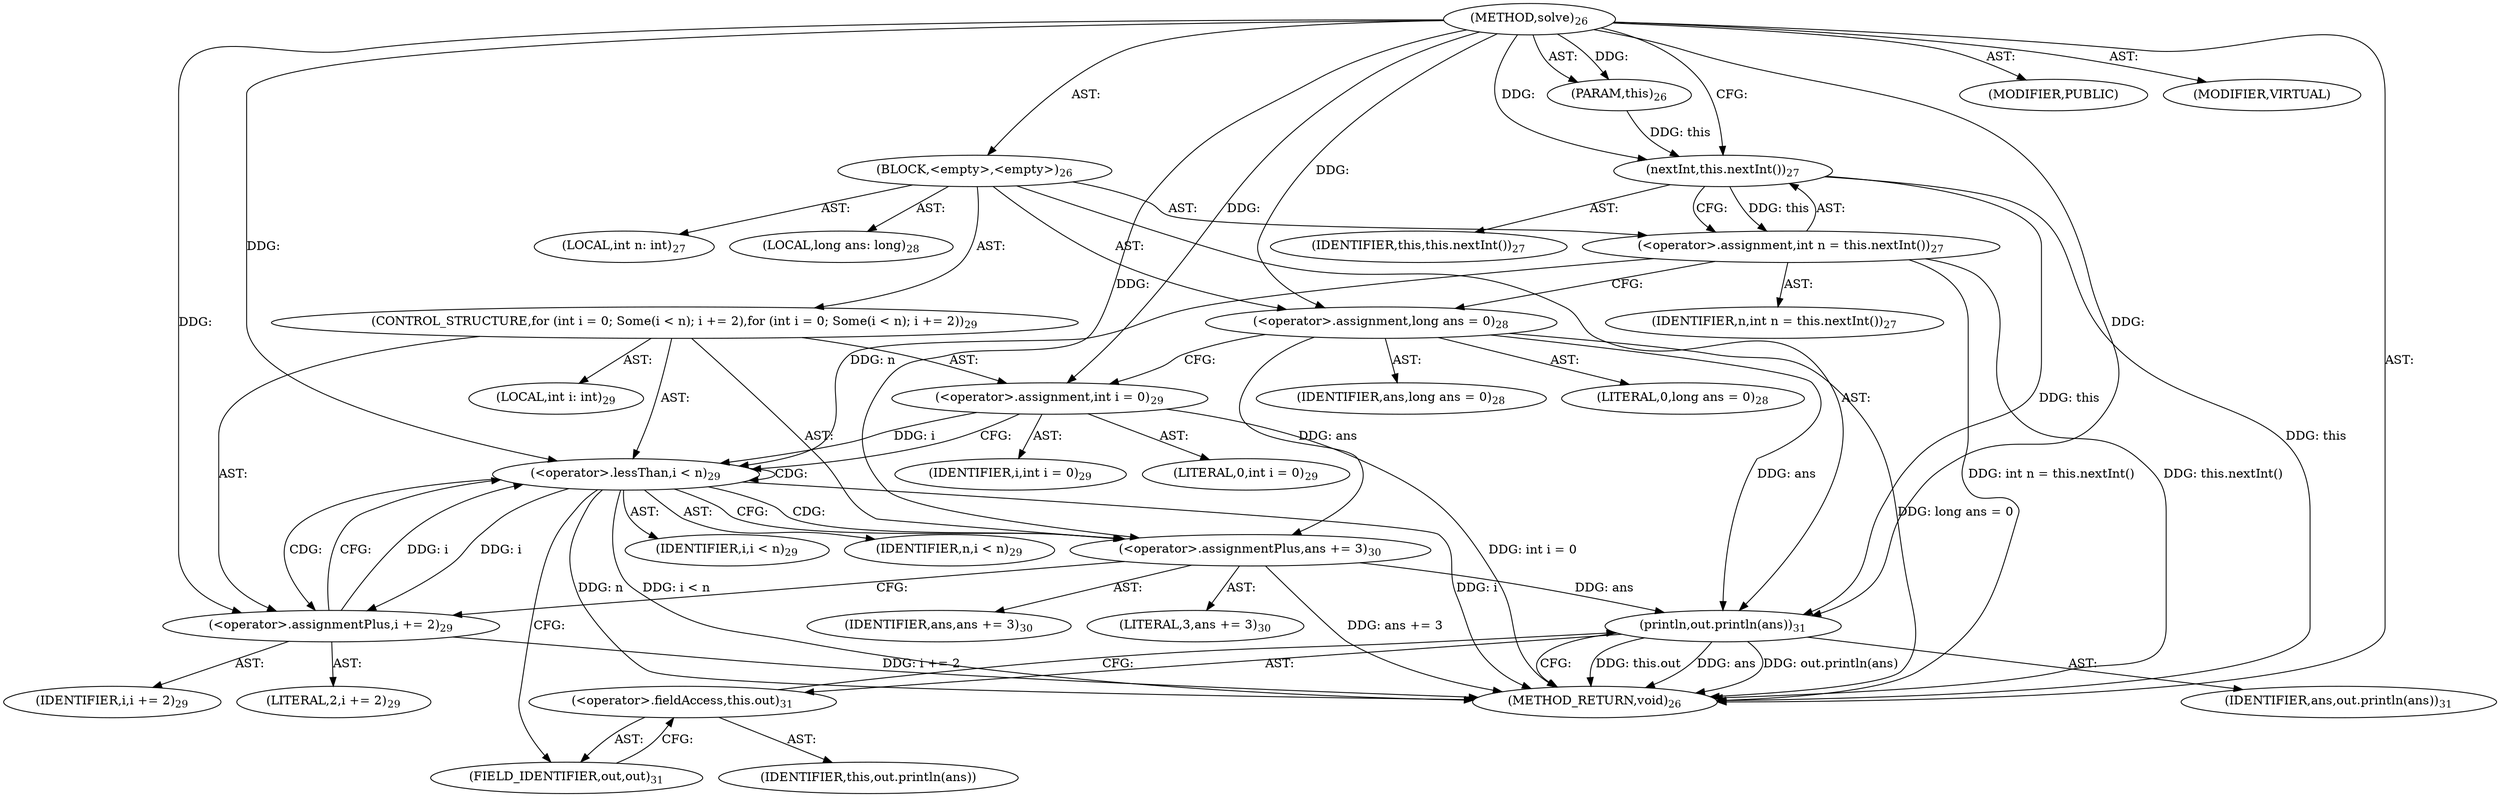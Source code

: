 digraph "solve" {  
"116" [label = <(METHOD,solve)<SUB>26</SUB>> ]
"6" [label = <(PARAM,this)<SUB>26</SUB>> ]
"117" [label = <(BLOCK,&lt;empty&gt;,&lt;empty&gt;)<SUB>26</SUB>> ]
"118" [label = <(LOCAL,int n: int)<SUB>27</SUB>> ]
"119" [label = <(&lt;operator&gt;.assignment,int n = this.nextInt())<SUB>27</SUB>> ]
"120" [label = <(IDENTIFIER,n,int n = this.nextInt())<SUB>27</SUB>> ]
"121" [label = <(nextInt,this.nextInt())<SUB>27</SUB>> ]
"5" [label = <(IDENTIFIER,this,this.nextInt())<SUB>27</SUB>> ]
"122" [label = <(LOCAL,long ans: long)<SUB>28</SUB>> ]
"123" [label = <(&lt;operator&gt;.assignment,long ans = 0)<SUB>28</SUB>> ]
"124" [label = <(IDENTIFIER,ans,long ans = 0)<SUB>28</SUB>> ]
"125" [label = <(LITERAL,0,long ans = 0)<SUB>28</SUB>> ]
"126" [label = <(CONTROL_STRUCTURE,for (int i = 0; Some(i &lt; n); i += 2),for (int i = 0; Some(i &lt; n); i += 2))<SUB>29</SUB>> ]
"127" [label = <(LOCAL,int i: int)<SUB>29</SUB>> ]
"128" [label = <(&lt;operator&gt;.assignment,int i = 0)<SUB>29</SUB>> ]
"129" [label = <(IDENTIFIER,i,int i = 0)<SUB>29</SUB>> ]
"130" [label = <(LITERAL,0,int i = 0)<SUB>29</SUB>> ]
"131" [label = <(&lt;operator&gt;.lessThan,i &lt; n)<SUB>29</SUB>> ]
"132" [label = <(IDENTIFIER,i,i &lt; n)<SUB>29</SUB>> ]
"133" [label = <(IDENTIFIER,n,i &lt; n)<SUB>29</SUB>> ]
"134" [label = <(&lt;operator&gt;.assignmentPlus,i += 2)<SUB>29</SUB>> ]
"135" [label = <(IDENTIFIER,i,i += 2)<SUB>29</SUB>> ]
"136" [label = <(LITERAL,2,i += 2)<SUB>29</SUB>> ]
"137" [label = <(&lt;operator&gt;.assignmentPlus,ans += 3)<SUB>30</SUB>> ]
"138" [label = <(IDENTIFIER,ans,ans += 3)<SUB>30</SUB>> ]
"139" [label = <(LITERAL,3,ans += 3)<SUB>30</SUB>> ]
"140" [label = <(println,out.println(ans))<SUB>31</SUB>> ]
"141" [label = <(&lt;operator&gt;.fieldAccess,this.out)<SUB>31</SUB>> ]
"142" [label = <(IDENTIFIER,this,out.println(ans))> ]
"143" [label = <(FIELD_IDENTIFIER,out,out)<SUB>31</SUB>> ]
"144" [label = <(IDENTIFIER,ans,out.println(ans))<SUB>31</SUB>> ]
"145" [label = <(MODIFIER,PUBLIC)> ]
"146" [label = <(MODIFIER,VIRTUAL)> ]
"147" [label = <(METHOD_RETURN,void)<SUB>26</SUB>> ]
  "116" -> "6"  [ label = "AST: "] 
  "116" -> "117"  [ label = "AST: "] 
  "116" -> "145"  [ label = "AST: "] 
  "116" -> "146"  [ label = "AST: "] 
  "116" -> "147"  [ label = "AST: "] 
  "117" -> "118"  [ label = "AST: "] 
  "117" -> "119"  [ label = "AST: "] 
  "117" -> "122"  [ label = "AST: "] 
  "117" -> "123"  [ label = "AST: "] 
  "117" -> "126"  [ label = "AST: "] 
  "117" -> "140"  [ label = "AST: "] 
  "119" -> "120"  [ label = "AST: "] 
  "119" -> "121"  [ label = "AST: "] 
  "121" -> "5"  [ label = "AST: "] 
  "123" -> "124"  [ label = "AST: "] 
  "123" -> "125"  [ label = "AST: "] 
  "126" -> "127"  [ label = "AST: "] 
  "126" -> "128"  [ label = "AST: "] 
  "126" -> "131"  [ label = "AST: "] 
  "126" -> "134"  [ label = "AST: "] 
  "126" -> "137"  [ label = "AST: "] 
  "128" -> "129"  [ label = "AST: "] 
  "128" -> "130"  [ label = "AST: "] 
  "131" -> "132"  [ label = "AST: "] 
  "131" -> "133"  [ label = "AST: "] 
  "134" -> "135"  [ label = "AST: "] 
  "134" -> "136"  [ label = "AST: "] 
  "137" -> "138"  [ label = "AST: "] 
  "137" -> "139"  [ label = "AST: "] 
  "140" -> "141"  [ label = "AST: "] 
  "140" -> "144"  [ label = "AST: "] 
  "141" -> "142"  [ label = "AST: "] 
  "141" -> "143"  [ label = "AST: "] 
  "119" -> "123"  [ label = "CFG: "] 
  "123" -> "128"  [ label = "CFG: "] 
  "140" -> "147"  [ label = "CFG: "] 
  "121" -> "119"  [ label = "CFG: "] 
  "128" -> "131"  [ label = "CFG: "] 
  "131" -> "137"  [ label = "CFG: "] 
  "131" -> "143"  [ label = "CFG: "] 
  "134" -> "131"  [ label = "CFG: "] 
  "137" -> "134"  [ label = "CFG: "] 
  "141" -> "140"  [ label = "CFG: "] 
  "143" -> "141"  [ label = "CFG: "] 
  "116" -> "121"  [ label = "CFG: "] 
  "121" -> "147"  [ label = "DDG: this"] 
  "119" -> "147"  [ label = "DDG: this.nextInt()"] 
  "119" -> "147"  [ label = "DDG: int n = this.nextInt()"] 
  "123" -> "147"  [ label = "DDG: long ans = 0"] 
  "128" -> "147"  [ label = "DDG: int i = 0"] 
  "131" -> "147"  [ label = "DDG: i"] 
  "131" -> "147"  [ label = "DDG: n"] 
  "131" -> "147"  [ label = "DDG: i &lt; n"] 
  "140" -> "147"  [ label = "DDG: this.out"] 
  "140" -> "147"  [ label = "DDG: ans"] 
  "140" -> "147"  [ label = "DDG: out.println(ans)"] 
  "137" -> "147"  [ label = "DDG: ans += 3"] 
  "134" -> "147"  [ label = "DDG: i += 2"] 
  "116" -> "6"  [ label = "DDG: "] 
  "121" -> "119"  [ label = "DDG: this"] 
  "116" -> "123"  [ label = "DDG: "] 
  "116" -> "128"  [ label = "DDG: "] 
  "116" -> "134"  [ label = "DDG: "] 
  "116" -> "137"  [ label = "DDG: "] 
  "121" -> "140"  [ label = "DDG: this"] 
  "123" -> "140"  [ label = "DDG: ans"] 
  "137" -> "140"  [ label = "DDG: ans"] 
  "116" -> "140"  [ label = "DDG: "] 
  "6" -> "121"  [ label = "DDG: this"] 
  "116" -> "121"  [ label = "DDG: "] 
  "128" -> "131"  [ label = "DDG: i"] 
  "134" -> "131"  [ label = "DDG: i"] 
  "116" -> "131"  [ label = "DDG: "] 
  "119" -> "131"  [ label = "DDG: n"] 
  "131" -> "134"  [ label = "DDG: i"] 
  "123" -> "137"  [ label = "DDG: ans"] 
  "131" -> "131"  [ label = "CDG: "] 
  "131" -> "134"  [ label = "CDG: "] 
  "131" -> "137"  [ label = "CDG: "] 
}
